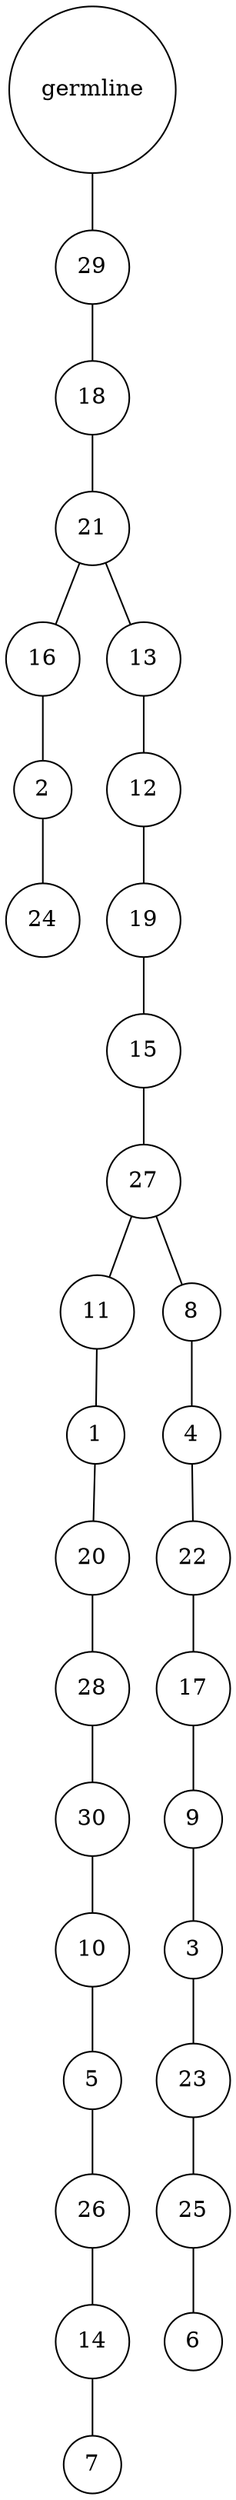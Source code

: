 graph {
	rankdir=UD;
	splines=line;
	node [shape=circle]
	"0x7f75c610a490" [label="germline"];
	"0x7f75c610a4c0" [label="29"];
	"0x7f75c610a490" -- "0x7f75c610a4c0" ;
	"0x7f75c610a4f0" [label="18"];
	"0x7f75c610a4c0" -- "0x7f75c610a4f0" ;
	"0x7f75c610a520" [label="21"];
	"0x7f75c610a4f0" -- "0x7f75c610a520" ;
	"0x7f75c610a550" [label="16"];
	"0x7f75c610a520" -- "0x7f75c610a550" ;
	"0x7f75c610a580" [label="2"];
	"0x7f75c610a550" -- "0x7f75c610a580" ;
	"0x7f75c610a5b0" [label="24"];
	"0x7f75c610a580" -- "0x7f75c610a5b0" ;
	"0x7f75c610a5e0" [label="13"];
	"0x7f75c610a520" -- "0x7f75c610a5e0" ;
	"0x7f75c610a610" [label="12"];
	"0x7f75c610a5e0" -- "0x7f75c610a610" ;
	"0x7f75c610a640" [label="19"];
	"0x7f75c610a610" -- "0x7f75c610a640" ;
	"0x7f75c610a670" [label="15"];
	"0x7f75c610a640" -- "0x7f75c610a670" ;
	"0x7f75c610a6a0" [label="27"];
	"0x7f75c610a670" -- "0x7f75c610a6a0" ;
	"0x7f75c610a6d0" [label="11"];
	"0x7f75c610a6a0" -- "0x7f75c610a6d0" ;
	"0x7f75c610a700" [label="1"];
	"0x7f75c610a6d0" -- "0x7f75c610a700" ;
	"0x7f75c610a730" [label="20"];
	"0x7f75c610a700" -- "0x7f75c610a730" ;
	"0x7f75c610a760" [label="28"];
	"0x7f75c610a730" -- "0x7f75c610a760" ;
	"0x7f75c610a790" [label="30"];
	"0x7f75c610a760" -- "0x7f75c610a790" ;
	"0x7f75c610a7c0" [label="10"];
	"0x7f75c610a790" -- "0x7f75c610a7c0" ;
	"0x7f75c610a7f0" [label="5"];
	"0x7f75c610a7c0" -- "0x7f75c610a7f0" ;
	"0x7f75c610a820" [label="26"];
	"0x7f75c610a7f0" -- "0x7f75c610a820" ;
	"0x7f75c610a850" [label="14"];
	"0x7f75c610a820" -- "0x7f75c610a850" ;
	"0x7f75c610a880" [label="7"];
	"0x7f75c610a850" -- "0x7f75c610a880" ;
	"0x7f75c610a8b0" [label="8"];
	"0x7f75c610a6a0" -- "0x7f75c610a8b0" ;
	"0x7f75c610a8e0" [label="4"];
	"0x7f75c610a8b0" -- "0x7f75c610a8e0" ;
	"0x7f75c610a910" [label="22"];
	"0x7f75c610a8e0" -- "0x7f75c610a910" ;
	"0x7f75c610a940" [label="17"];
	"0x7f75c610a910" -- "0x7f75c610a940" ;
	"0x7f75c610a970" [label="9"];
	"0x7f75c610a940" -- "0x7f75c610a970" ;
	"0x7f75c610a9a0" [label="3"];
	"0x7f75c610a970" -- "0x7f75c610a9a0" ;
	"0x7f75c610a9d0" [label="23"];
	"0x7f75c610a9a0" -- "0x7f75c610a9d0" ;
	"0x7f75c610aa00" [label="25"];
	"0x7f75c610a9d0" -- "0x7f75c610aa00" ;
	"0x7f75c610aa30" [label="6"];
	"0x7f75c610aa00" -- "0x7f75c610aa30" ;
}

